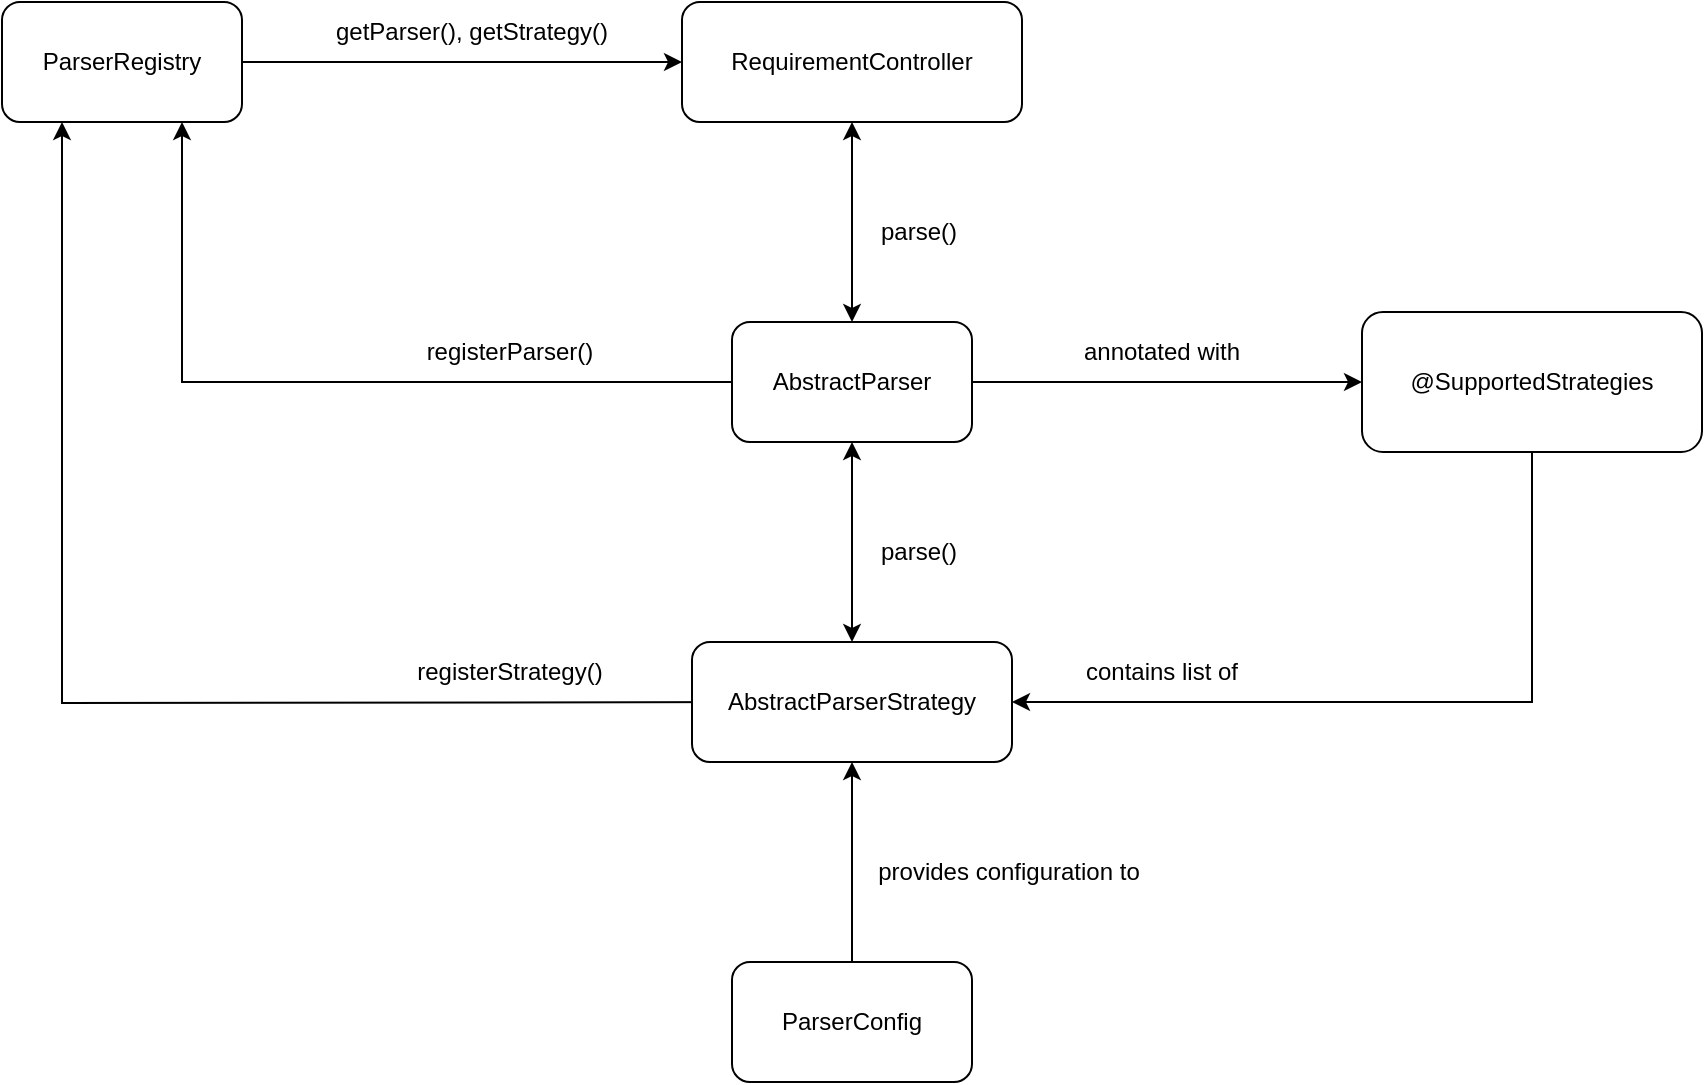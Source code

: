 <mxfile version="21.6.9" type="device">
  <diagram name="Pagina-1" id="mzOO0zSbQNkbruKTLCwX">
    <mxGraphModel dx="1434" dy="782" grid="1" gridSize="10" guides="1" tooltips="1" connect="1" arrows="1" fold="1" page="1" pageScale="1" pageWidth="827" pageHeight="1169" math="0" shadow="0">
      <root>
        <mxCell id="0" />
        <mxCell id="1" parent="0" />
        <mxCell id="5M6Hgkl4Tu8C5I5EqNeW-2" value="RequirementController" style="rounded=1;whiteSpace=wrap;html=1;" vertex="1" parent="1">
          <mxGeometry x="720" y="280" width="170" height="60" as="geometry" />
        </mxCell>
        <mxCell id="5M6Hgkl4Tu8C5I5EqNeW-3" value="ParserRegistry" style="rounded=1;whiteSpace=wrap;html=1;" vertex="1" parent="1">
          <mxGeometry x="380" y="280" width="120" height="60" as="geometry" />
        </mxCell>
        <mxCell id="5M6Hgkl4Tu8C5I5EqNeW-4" value="ParserConfig" style="rounded=1;whiteSpace=wrap;html=1;" vertex="1" parent="1">
          <mxGeometry x="745" y="760" width="120" height="60" as="geometry" />
        </mxCell>
        <mxCell id="5M6Hgkl4Tu8C5I5EqNeW-16" style="edgeStyle=orthogonalEdgeStyle;rounded=0;orthogonalLoop=1;jettySize=auto;html=1;exitX=0;exitY=0.5;exitDx=0;exitDy=0;entryX=0.75;entryY=1;entryDx=0;entryDy=0;" edge="1" parent="1" target="5M6Hgkl4Tu8C5I5EqNeW-3">
          <mxGeometry relative="1" as="geometry">
            <mxPoint x="825" y="470" as="sourcePoint" />
            <Array as="points">
              <mxPoint x="470" y="470" />
            </Array>
          </mxGeometry>
        </mxCell>
        <mxCell id="5M6Hgkl4Tu8C5I5EqNeW-5" value="AbstractParser" style="rounded=1;whiteSpace=wrap;html=1;" vertex="1" parent="1">
          <mxGeometry x="745" y="440" width="120" height="60" as="geometry" />
        </mxCell>
        <mxCell id="5M6Hgkl4Tu8C5I5EqNeW-17" style="edgeStyle=orthogonalEdgeStyle;rounded=0;orthogonalLoop=1;jettySize=auto;html=1;entryX=0.25;entryY=1;entryDx=0;entryDy=0;" edge="1" parent="1" target="5M6Hgkl4Tu8C5I5EqNeW-3">
          <mxGeometry relative="1" as="geometry">
            <mxPoint x="805" y="630" as="sourcePoint" />
          </mxGeometry>
        </mxCell>
        <mxCell id="5M6Hgkl4Tu8C5I5EqNeW-6" value="AbstractParserStrategy" style="rounded=1;whiteSpace=wrap;html=1;" vertex="1" parent="1">
          <mxGeometry x="725" y="600" width="160" height="60" as="geometry" />
        </mxCell>
        <mxCell id="5M6Hgkl4Tu8C5I5EqNeW-7" value="" style="endArrow=classic;html=1;rounded=0;exitX=1;exitY=0.5;exitDx=0;exitDy=0;entryX=0;entryY=0.5;entryDx=0;entryDy=0;" edge="1" parent="1" source="5M6Hgkl4Tu8C5I5EqNeW-5" target="5M6Hgkl4Tu8C5I5EqNeW-9">
          <mxGeometry width="50" height="50" relative="1" as="geometry">
            <mxPoint x="775" y="580" as="sourcePoint" />
            <mxPoint x="825" y="530" as="targetPoint" />
          </mxGeometry>
        </mxCell>
        <mxCell id="5M6Hgkl4Tu8C5I5EqNeW-8" value="" style="endArrow=classic;html=1;rounded=0;exitX=1;exitY=0.5;exitDx=0;exitDy=0;entryX=0;entryY=0.5;entryDx=0;entryDy=0;" edge="1" parent="1" source="5M6Hgkl4Tu8C5I5EqNeW-3" target="5M6Hgkl4Tu8C5I5EqNeW-2">
          <mxGeometry width="50" height="50" relative="1" as="geometry">
            <mxPoint x="885" y="370" as="sourcePoint" />
            <mxPoint x="800" y="310" as="targetPoint" />
          </mxGeometry>
        </mxCell>
        <mxCell id="5M6Hgkl4Tu8C5I5EqNeW-9" value="@SupportedStrategies" style="rounded=1;whiteSpace=wrap;html=1;" vertex="1" parent="1">
          <mxGeometry x="1060" y="435" width="170" height="70" as="geometry" />
        </mxCell>
        <mxCell id="5M6Hgkl4Tu8C5I5EqNeW-10" value="" style="endArrow=classic;html=1;rounded=0;exitX=0.5;exitY=1;exitDx=0;exitDy=0;entryX=1;entryY=0.5;entryDx=0;entryDy=0;" edge="1" parent="1" source="5M6Hgkl4Tu8C5I5EqNeW-9" target="5M6Hgkl4Tu8C5I5EqNeW-6">
          <mxGeometry width="50" height="50" relative="1" as="geometry">
            <mxPoint x="1095" y="600" as="sourcePoint" />
            <mxPoint x="1145" y="550" as="targetPoint" />
            <Array as="points">
              <mxPoint x="1145" y="630" />
            </Array>
          </mxGeometry>
        </mxCell>
        <mxCell id="5M6Hgkl4Tu8C5I5EqNeW-14" value="" style="endArrow=classic;html=1;rounded=0;exitX=0.5;exitY=0;exitDx=0;exitDy=0;entryX=0.5;entryY=1;entryDx=0;entryDy=0;" edge="1" parent="1" source="5M6Hgkl4Tu8C5I5EqNeW-4" target="5M6Hgkl4Tu8C5I5EqNeW-6">
          <mxGeometry width="50" height="50" relative="1" as="geometry">
            <mxPoint x="1305" y="400" as="sourcePoint" />
            <mxPoint x="1355" y="350" as="targetPoint" />
          </mxGeometry>
        </mxCell>
        <mxCell id="5M6Hgkl4Tu8C5I5EqNeW-21" value="getParser(), getStrategy()" style="text;html=1;strokeColor=none;fillColor=none;align=center;verticalAlign=middle;whiteSpace=wrap;rounded=0;" vertex="1" parent="1">
          <mxGeometry x="520" y="280" width="190" height="30" as="geometry" />
        </mxCell>
        <mxCell id="5M6Hgkl4Tu8C5I5EqNeW-22" value="registerParser()" style="text;html=1;strokeColor=none;fillColor=none;align=center;verticalAlign=middle;whiteSpace=wrap;rounded=0;" vertex="1" parent="1">
          <mxGeometry x="581" y="440" width="106" height="30" as="geometry" />
        </mxCell>
        <mxCell id="5M6Hgkl4Tu8C5I5EqNeW-23" value="registerStrategy()" style="text;html=1;strokeColor=none;fillColor=none;align=center;verticalAlign=middle;whiteSpace=wrap;rounded=0;" vertex="1" parent="1">
          <mxGeometry x="581" y="600" width="106" height="30" as="geometry" />
        </mxCell>
        <mxCell id="5M6Hgkl4Tu8C5I5EqNeW-24" value="annotated with" style="text;html=1;strokeColor=none;fillColor=none;align=center;verticalAlign=middle;whiteSpace=wrap;rounded=0;" vertex="1" parent="1">
          <mxGeometry x="890" y="440" width="140" height="30" as="geometry" />
        </mxCell>
        <mxCell id="5M6Hgkl4Tu8C5I5EqNeW-25" value="contains list of" style="text;html=1;strokeColor=none;fillColor=none;align=center;verticalAlign=middle;whiteSpace=wrap;rounded=0;" vertex="1" parent="1">
          <mxGeometry x="890" y="600" width="140" height="30" as="geometry" />
        </mxCell>
        <mxCell id="5M6Hgkl4Tu8C5I5EqNeW-26" value="provides configuration to" style="text;html=1;strokeColor=none;fillColor=none;align=center;verticalAlign=middle;whiteSpace=wrap;rounded=0;" vertex="1" parent="1">
          <mxGeometry x="807" y="700" width="153" height="30" as="geometry" />
        </mxCell>
        <mxCell id="5M6Hgkl4Tu8C5I5EqNeW-27" value="" style="endArrow=classic;startArrow=classic;html=1;rounded=0;entryX=0.5;entryY=1;entryDx=0;entryDy=0;exitX=0.5;exitY=0;exitDx=0;exitDy=0;" edge="1" parent="1" source="5M6Hgkl4Tu8C5I5EqNeW-5" target="5M6Hgkl4Tu8C5I5EqNeW-2">
          <mxGeometry width="50" height="50" relative="1" as="geometry">
            <mxPoint x="790" y="420" as="sourcePoint" />
            <mxPoint x="840" y="370" as="targetPoint" />
          </mxGeometry>
        </mxCell>
        <mxCell id="5M6Hgkl4Tu8C5I5EqNeW-28" value="" style="endArrow=classic;startArrow=classic;html=1;rounded=0;entryX=0.5;entryY=1;entryDx=0;entryDy=0;exitX=0.5;exitY=0;exitDx=0;exitDy=0;" edge="1" parent="1" source="5M6Hgkl4Tu8C5I5EqNeW-6" target="5M6Hgkl4Tu8C5I5EqNeW-5">
          <mxGeometry width="50" height="50" relative="1" as="geometry">
            <mxPoint x="800" y="570" as="sourcePoint" />
            <mxPoint x="850" y="520" as="targetPoint" />
          </mxGeometry>
        </mxCell>
        <mxCell id="5M6Hgkl4Tu8C5I5EqNeW-30" value="parse()" style="text;html=1;strokeColor=none;fillColor=none;align=center;verticalAlign=middle;whiteSpace=wrap;rounded=0;" vertex="1" parent="1">
          <mxGeometry x="807" y="540" width="63" height="30" as="geometry" />
        </mxCell>
        <mxCell id="5M6Hgkl4Tu8C5I5EqNeW-31" value="parse()" style="text;html=1;strokeColor=none;fillColor=none;align=center;verticalAlign=middle;whiteSpace=wrap;rounded=0;" vertex="1" parent="1">
          <mxGeometry x="807" y="380" width="63" height="30" as="geometry" />
        </mxCell>
      </root>
    </mxGraphModel>
  </diagram>
</mxfile>
